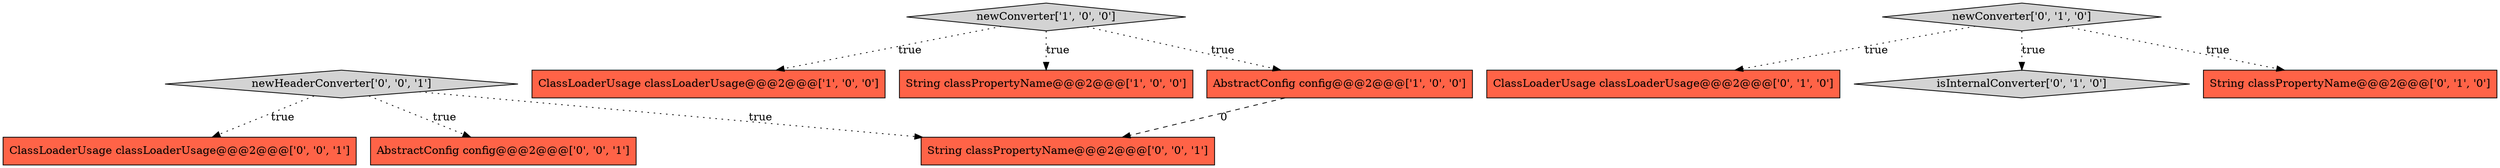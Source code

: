 digraph {
8 [style = filled, label = "newHeaderConverter['0', '0', '1']", fillcolor = lightgray, shape = diamond image = "AAA0AAABBB3BBB"];
0 [style = filled, label = "ClassLoaderUsage classLoaderUsage@@@2@@@['1', '0', '0']", fillcolor = tomato, shape = box image = "AAA0AAABBB1BBB"];
7 [style = filled, label = "ClassLoaderUsage classLoaderUsage@@@2@@@['0', '1', '0']", fillcolor = tomato, shape = box image = "AAA0AAABBB2BBB"];
3 [style = filled, label = "newConverter['1', '0', '0']", fillcolor = lightgray, shape = diamond image = "AAA0AAABBB1BBB"];
1 [style = filled, label = "String classPropertyName@@@2@@@['1', '0', '0']", fillcolor = tomato, shape = box image = "AAA0AAABBB1BBB"];
10 [style = filled, label = "ClassLoaderUsage classLoaderUsage@@@2@@@['0', '0', '1']", fillcolor = tomato, shape = box image = "AAA0AAABBB3BBB"];
9 [style = filled, label = "AbstractConfig config@@@2@@@['0', '0', '1']", fillcolor = tomato, shape = box image = "AAA0AAABBB3BBB"];
11 [style = filled, label = "String classPropertyName@@@2@@@['0', '0', '1']", fillcolor = tomato, shape = box image = "AAA0AAABBB3BBB"];
5 [style = filled, label = "newConverter['0', '1', '0']", fillcolor = lightgray, shape = diamond image = "AAA0AAABBB2BBB"];
4 [style = filled, label = "isInternalConverter['0', '1', '0']", fillcolor = lightgray, shape = diamond image = "AAA0AAABBB2BBB"];
6 [style = filled, label = "String classPropertyName@@@2@@@['0', '1', '0']", fillcolor = tomato, shape = box image = "AAA0AAABBB2BBB"];
2 [style = filled, label = "AbstractConfig config@@@2@@@['1', '0', '0']", fillcolor = tomato, shape = box image = "AAA0AAABBB1BBB"];
8->10 [style = dotted, label="true"];
5->6 [style = dotted, label="true"];
8->11 [style = dotted, label="true"];
5->4 [style = dotted, label="true"];
2->11 [style = dashed, label="0"];
5->7 [style = dotted, label="true"];
3->2 [style = dotted, label="true"];
3->1 [style = dotted, label="true"];
3->0 [style = dotted, label="true"];
8->9 [style = dotted, label="true"];
}
